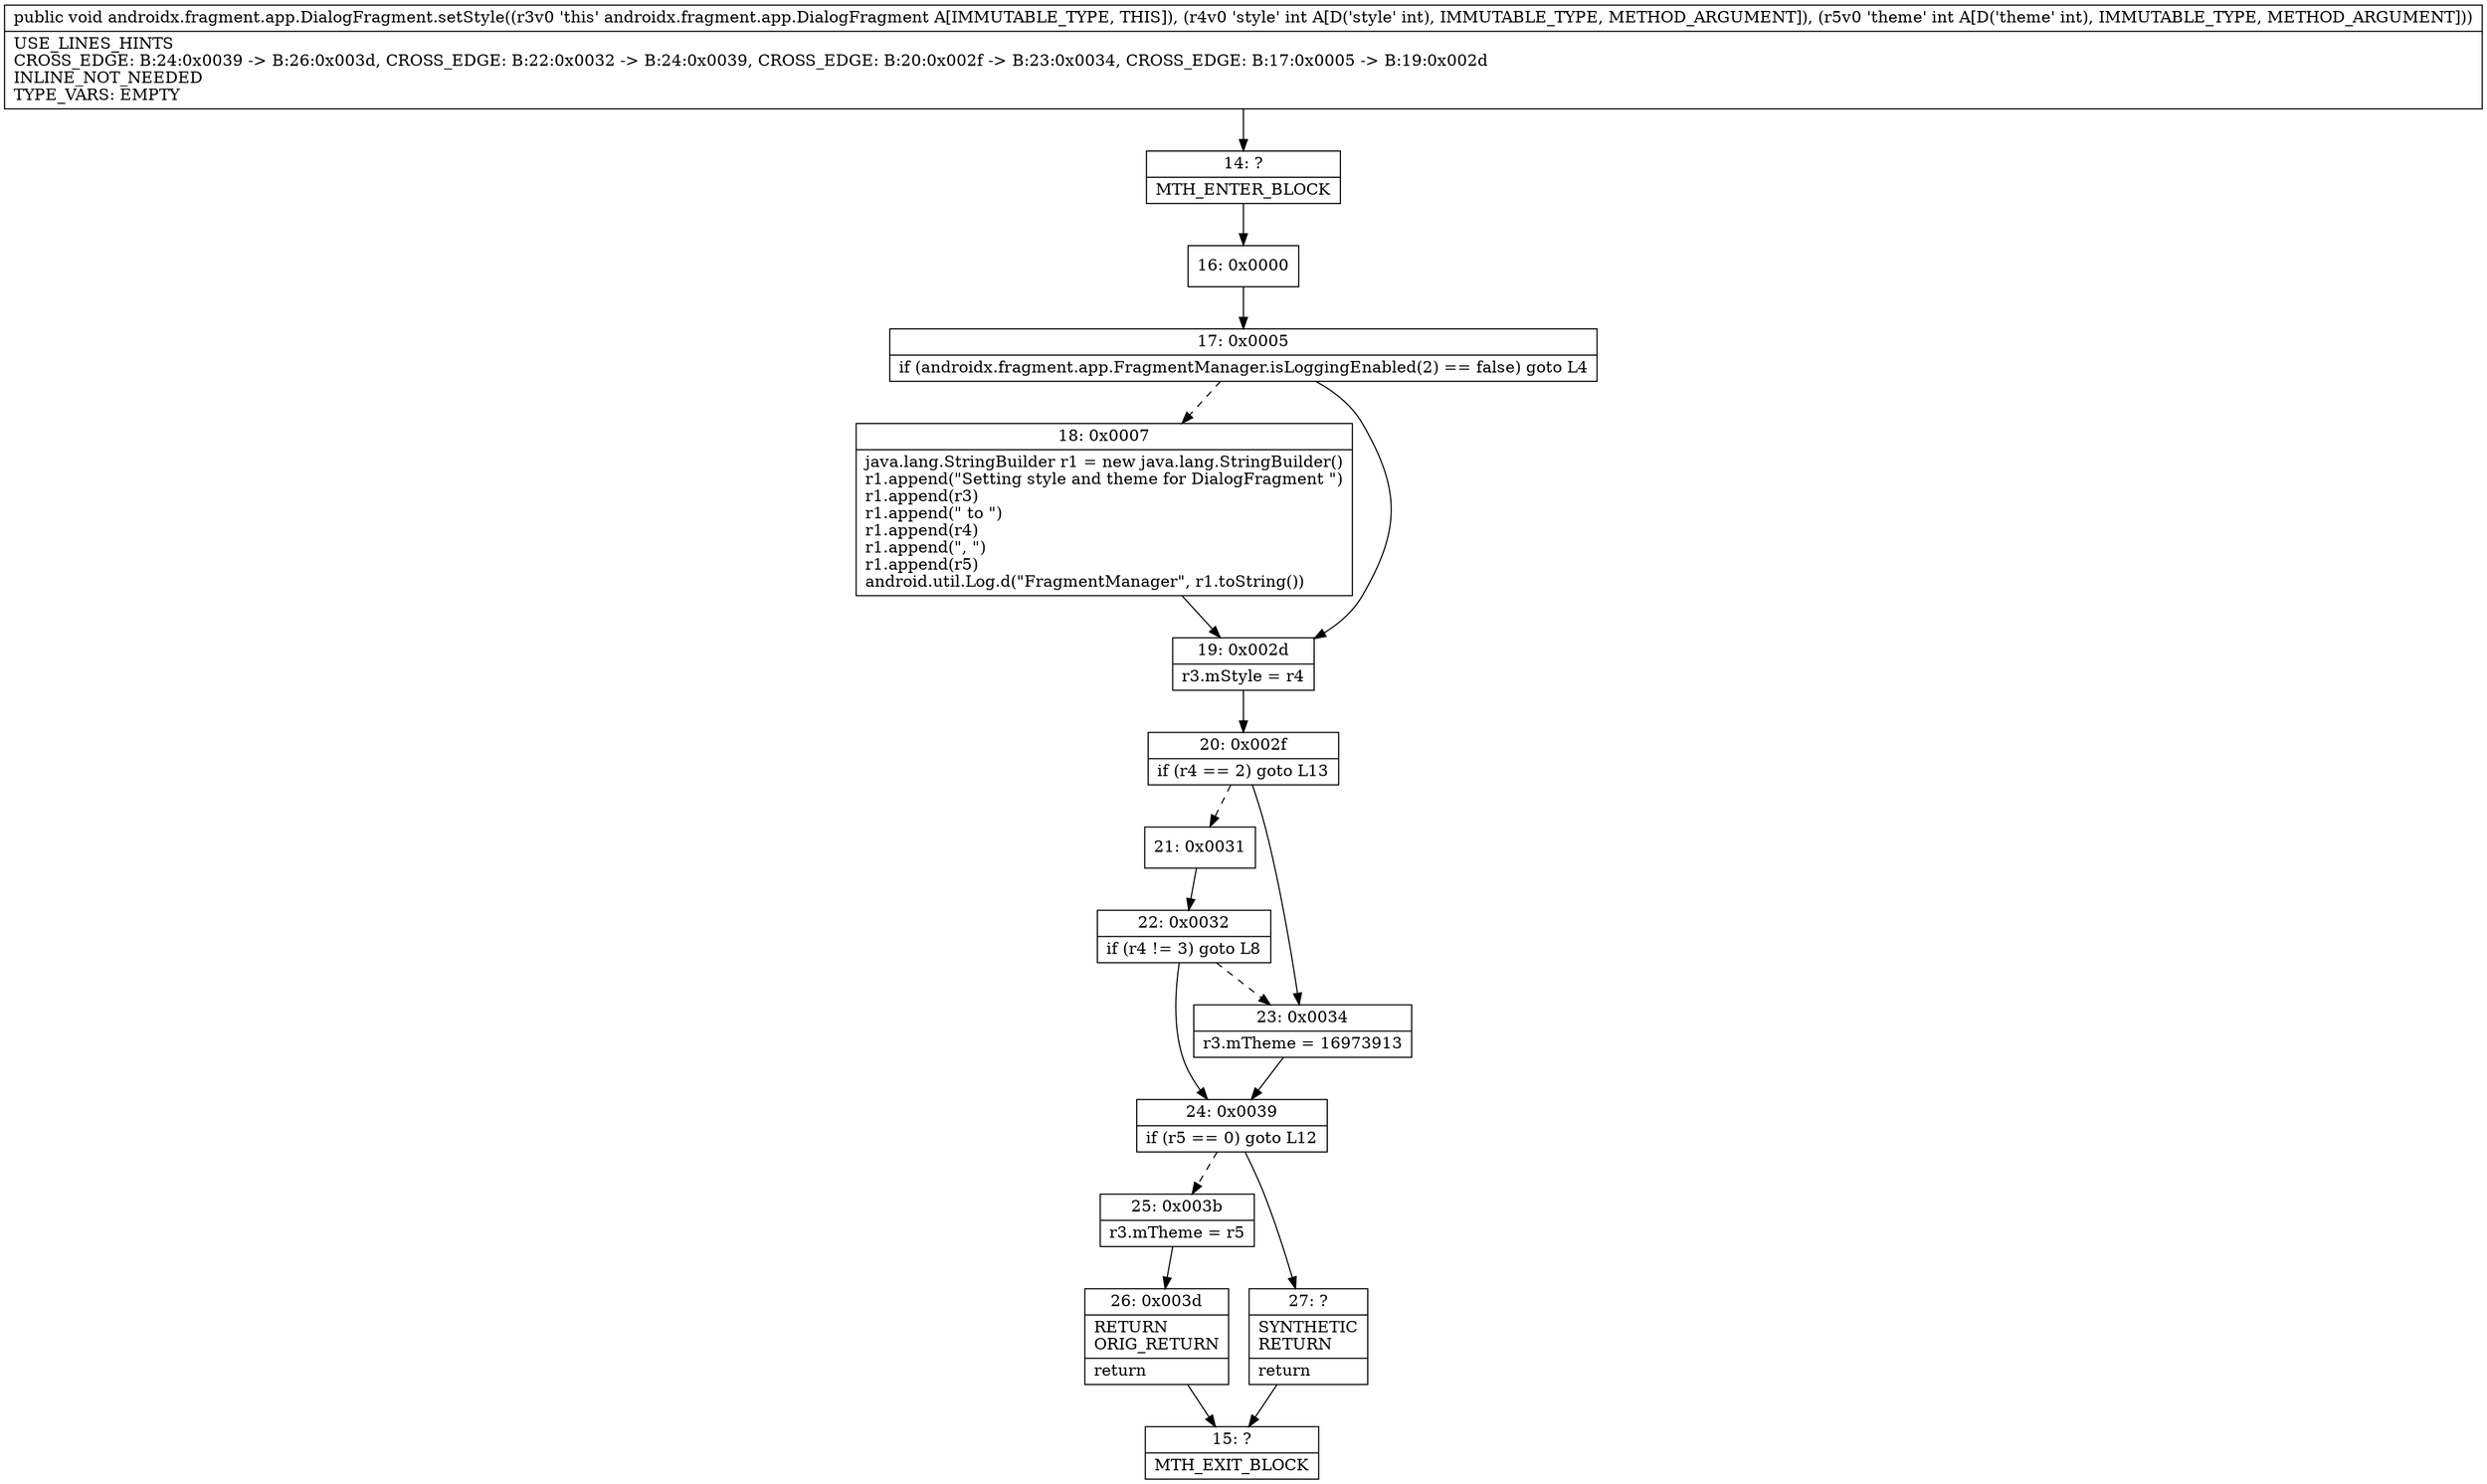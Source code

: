 digraph "CFG forandroidx.fragment.app.DialogFragment.setStyle(II)V" {
Node_14 [shape=record,label="{14\:\ ?|MTH_ENTER_BLOCK\l}"];
Node_16 [shape=record,label="{16\:\ 0x0000}"];
Node_17 [shape=record,label="{17\:\ 0x0005|if (androidx.fragment.app.FragmentManager.isLoggingEnabled(2) == false) goto L4\l}"];
Node_18 [shape=record,label="{18\:\ 0x0007|java.lang.StringBuilder r1 = new java.lang.StringBuilder()\lr1.append(\"Setting style and theme for DialogFragment \")\lr1.append(r3)\lr1.append(\" to \")\lr1.append(r4)\lr1.append(\", \")\lr1.append(r5)\landroid.util.Log.d(\"FragmentManager\", r1.toString())\l}"];
Node_19 [shape=record,label="{19\:\ 0x002d|r3.mStyle = r4\l}"];
Node_20 [shape=record,label="{20\:\ 0x002f|if (r4 == 2) goto L13\l}"];
Node_21 [shape=record,label="{21\:\ 0x0031}"];
Node_22 [shape=record,label="{22\:\ 0x0032|if (r4 != 3) goto L8\l}"];
Node_24 [shape=record,label="{24\:\ 0x0039|if (r5 == 0) goto L12\l}"];
Node_25 [shape=record,label="{25\:\ 0x003b|r3.mTheme = r5\l}"];
Node_26 [shape=record,label="{26\:\ 0x003d|RETURN\lORIG_RETURN\l|return\l}"];
Node_15 [shape=record,label="{15\:\ ?|MTH_EXIT_BLOCK\l}"];
Node_27 [shape=record,label="{27\:\ ?|SYNTHETIC\lRETURN\l|return\l}"];
Node_23 [shape=record,label="{23\:\ 0x0034|r3.mTheme = 16973913\l}"];
MethodNode[shape=record,label="{public void androidx.fragment.app.DialogFragment.setStyle((r3v0 'this' androidx.fragment.app.DialogFragment A[IMMUTABLE_TYPE, THIS]), (r4v0 'style' int A[D('style' int), IMMUTABLE_TYPE, METHOD_ARGUMENT]), (r5v0 'theme' int A[D('theme' int), IMMUTABLE_TYPE, METHOD_ARGUMENT]))  | USE_LINES_HINTS\lCROSS_EDGE: B:24:0x0039 \-\> B:26:0x003d, CROSS_EDGE: B:22:0x0032 \-\> B:24:0x0039, CROSS_EDGE: B:20:0x002f \-\> B:23:0x0034, CROSS_EDGE: B:17:0x0005 \-\> B:19:0x002d\lINLINE_NOT_NEEDED\lTYPE_VARS: EMPTY\l}"];
MethodNode -> Node_14;Node_14 -> Node_16;
Node_16 -> Node_17;
Node_17 -> Node_18[style=dashed];
Node_17 -> Node_19;
Node_18 -> Node_19;
Node_19 -> Node_20;
Node_20 -> Node_21[style=dashed];
Node_20 -> Node_23;
Node_21 -> Node_22;
Node_22 -> Node_23[style=dashed];
Node_22 -> Node_24;
Node_24 -> Node_25[style=dashed];
Node_24 -> Node_27;
Node_25 -> Node_26;
Node_26 -> Node_15;
Node_27 -> Node_15;
Node_23 -> Node_24;
}

